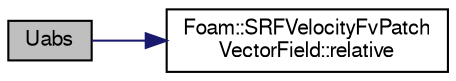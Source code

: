 digraph "Uabs"
{
  bgcolor="transparent";
  edge [fontname="FreeSans",fontsize="10",labelfontname="FreeSans",labelfontsize="10"];
  node [fontname="FreeSans",fontsize="10",shape=record];
  rankdir="LR";
  Node1 [label="Uabs",height=0.2,width=0.4,color="black", fillcolor="grey75", style="filled" fontcolor="black"];
  Node1 -> Node2 [color="midnightblue",fontsize="10",style="solid",fontname="FreeSans"];
  Node2 [label="Foam::SRFVelocityFvPatch\lVectorField::relative",height=0.2,width=0.4,color="black",URL="$a02348.html#a30d0e6e611783ccc83772922e4df363b",tooltip="Return const access to the relative flag. "];
}
